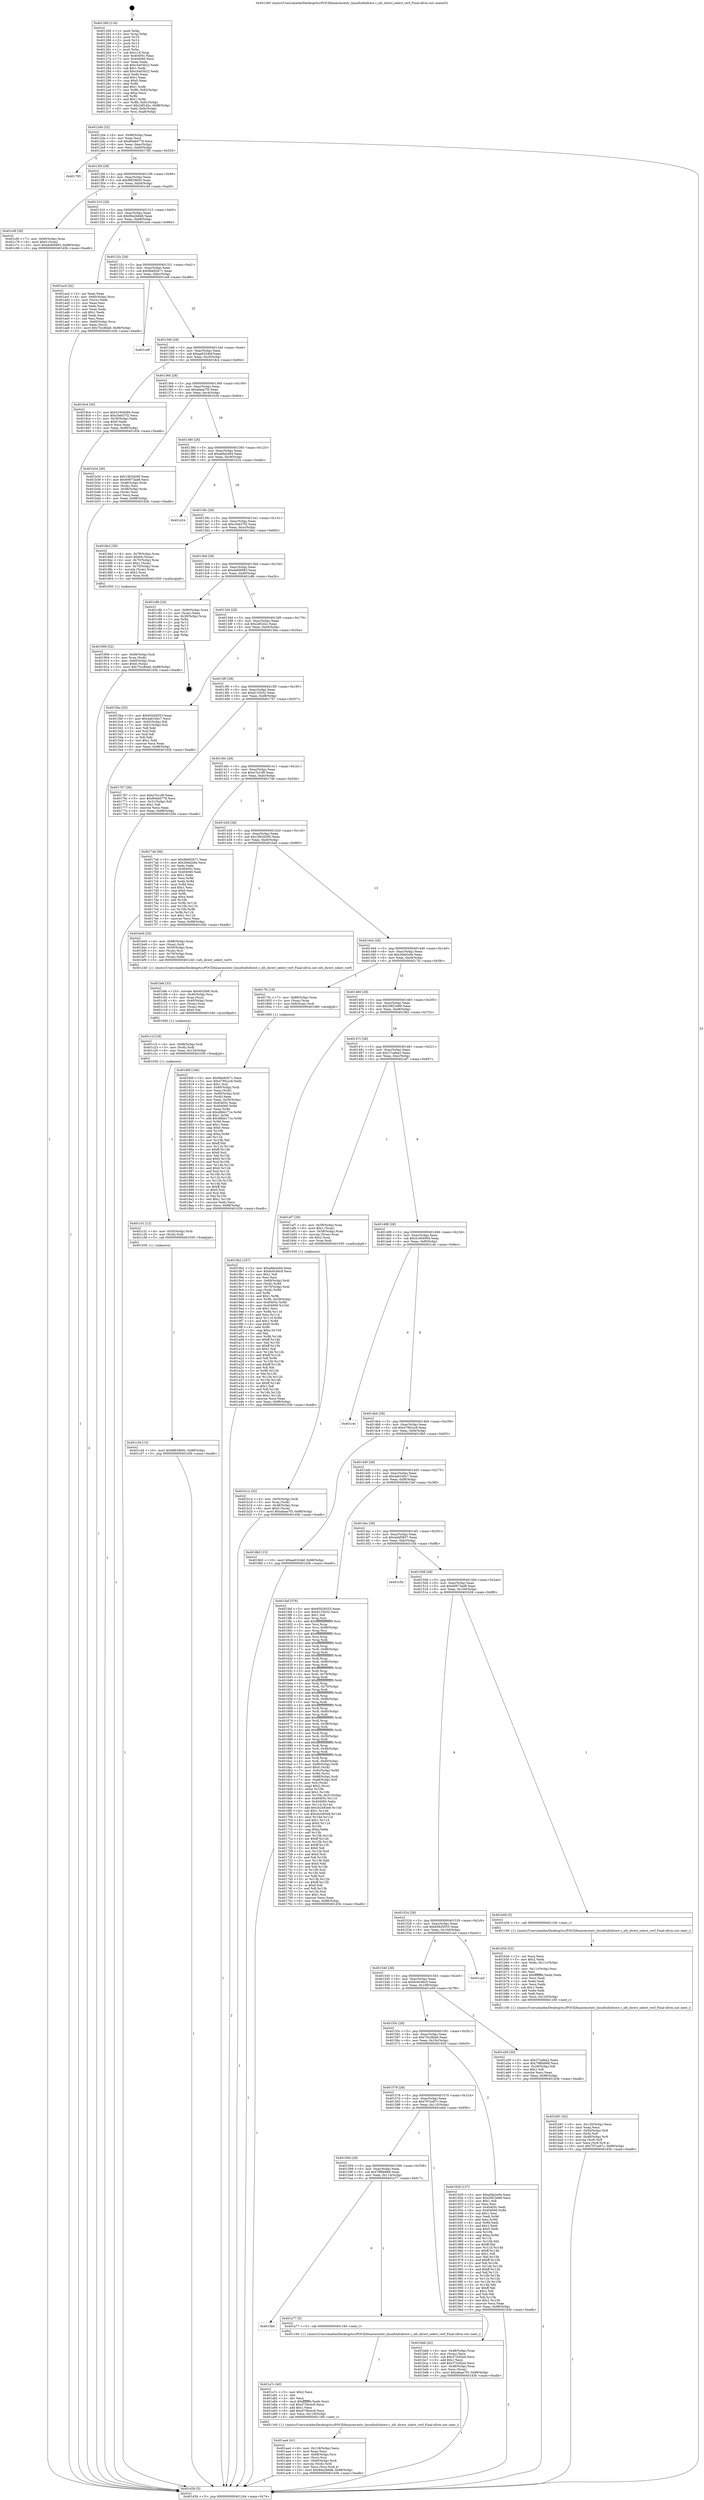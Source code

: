 digraph "0x401260" {
  label = "0x401260 (/mnt/c/Users/mathe/Desktop/tcc/POCII/binaries/extr_linuxfsnfsdirect.c_nfs_direct_select_verf_Final-ollvm.out::main(0))"
  labelloc = "t"
  node[shape=record]

  Entry [label="",width=0.3,height=0.3,shape=circle,fillcolor=black,style=filled]
  "0x4012d4" [label="{
     0x4012d4 [32]\l
     | [instrs]\l
     &nbsp;&nbsp;0x4012d4 \<+6\>: mov -0x98(%rbp),%eax\l
     &nbsp;&nbsp;0x4012da \<+2\>: mov %eax,%ecx\l
     &nbsp;&nbsp;0x4012dc \<+6\>: sub $0x80a6d778,%ecx\l
     &nbsp;&nbsp;0x4012e2 \<+6\>: mov %eax,-0xac(%rbp)\l
     &nbsp;&nbsp;0x4012e8 \<+6\>: mov %ecx,-0xb0(%rbp)\l
     &nbsp;&nbsp;0x4012ee \<+6\>: je 0000000000401785 \<main+0x525\>\l
  }"]
  "0x401785" [label="{
     0x401785\l
  }", style=dashed]
  "0x4012f4" [label="{
     0x4012f4 [28]\l
     | [instrs]\l
     &nbsp;&nbsp;0x4012f4 \<+5\>: jmp 00000000004012f9 \<main+0x99\>\l
     &nbsp;&nbsp;0x4012f9 \<+6\>: mov -0xac(%rbp),%eax\l
     &nbsp;&nbsp;0x4012ff \<+5\>: sub $0x8f639b92,%eax\l
     &nbsp;&nbsp;0x401304 \<+6\>: mov %eax,-0xb4(%rbp)\l
     &nbsp;&nbsp;0x40130a \<+6\>: je 0000000000401c6f \<main+0xa0f\>\l
  }"]
  Exit [label="",width=0.3,height=0.3,shape=circle,fillcolor=black,style=filled,peripheries=2]
  "0x401c6f" [label="{
     0x401c6f [28]\l
     | [instrs]\l
     &nbsp;&nbsp;0x401c6f \<+7\>: mov -0x90(%rbp),%rax\l
     &nbsp;&nbsp;0x401c76 \<+6\>: movl $0x0,(%rax)\l
     &nbsp;&nbsp;0x401c7c \<+10\>: movl $0xde6f4993,-0x98(%rbp)\l
     &nbsp;&nbsp;0x401c86 \<+5\>: jmp 0000000000401d3b \<main+0xadb\>\l
  }"]
  "0x401310" [label="{
     0x401310 [28]\l
     | [instrs]\l
     &nbsp;&nbsp;0x401310 \<+5\>: jmp 0000000000401315 \<main+0xb5\>\l
     &nbsp;&nbsp;0x401315 \<+6\>: mov -0xac(%rbp),%eax\l
     &nbsp;&nbsp;0x40131b \<+5\>: sub $0x90a2b6d8,%eax\l
     &nbsp;&nbsp;0x401320 \<+6\>: mov %eax,-0xb8(%rbp)\l
     &nbsp;&nbsp;0x401326 \<+6\>: je 0000000000401acd \<main+0x86d\>\l
  }"]
  "0x401c3d" [label="{
     0x401c3d [15]\l
     | [instrs]\l
     &nbsp;&nbsp;0x401c3d \<+10\>: movl $0x8f639b92,-0x98(%rbp)\l
     &nbsp;&nbsp;0x401c47 \<+5\>: jmp 0000000000401d3b \<main+0xadb\>\l
  }"]
  "0x401acd" [label="{
     0x401acd [42]\l
     | [instrs]\l
     &nbsp;&nbsp;0x401acd \<+2\>: xor %eax,%eax\l
     &nbsp;&nbsp;0x401acf \<+4\>: mov -0x60(%rbp),%rcx\l
     &nbsp;&nbsp;0x401ad3 \<+2\>: mov (%rcx),%edx\l
     &nbsp;&nbsp;0x401ad5 \<+2\>: mov %eax,%esi\l
     &nbsp;&nbsp;0x401ad7 \<+2\>: sub %edx,%esi\l
     &nbsp;&nbsp;0x401ad9 \<+2\>: mov %eax,%edx\l
     &nbsp;&nbsp;0x401adb \<+3\>: sub $0x1,%edx\l
     &nbsp;&nbsp;0x401ade \<+2\>: add %edx,%esi\l
     &nbsp;&nbsp;0x401ae0 \<+2\>: sub %esi,%eax\l
     &nbsp;&nbsp;0x401ae2 \<+4\>: mov -0x60(%rbp),%rcx\l
     &nbsp;&nbsp;0x401ae6 \<+2\>: mov %eax,(%rcx)\l
     &nbsp;&nbsp;0x401ae8 \<+10\>: movl $0x75cc8da9,-0x98(%rbp)\l
     &nbsp;&nbsp;0x401af2 \<+5\>: jmp 0000000000401d3b \<main+0xadb\>\l
  }"]
  "0x40132c" [label="{
     0x40132c [28]\l
     | [instrs]\l
     &nbsp;&nbsp;0x40132c \<+5\>: jmp 0000000000401331 \<main+0xd1\>\l
     &nbsp;&nbsp;0x401331 \<+6\>: mov -0xac(%rbp),%eax\l
     &nbsp;&nbsp;0x401337 \<+5\>: sub $0x9bb92b71,%eax\l
     &nbsp;&nbsp;0x40133c \<+6\>: mov %eax,-0xbc(%rbp)\l
     &nbsp;&nbsp;0x401342 \<+6\>: je 0000000000401ce8 \<main+0xa88\>\l
  }"]
  "0x401c31" [label="{
     0x401c31 [12]\l
     | [instrs]\l
     &nbsp;&nbsp;0x401c31 \<+4\>: mov -0x50(%rbp),%rdi\l
     &nbsp;&nbsp;0x401c35 \<+3\>: mov (%rdi),%rdi\l
     &nbsp;&nbsp;0x401c38 \<+5\>: call 0000000000401030 \<free@plt\>\l
     | [calls]\l
     &nbsp;&nbsp;0x401030 \{1\} (unknown)\l
  }"]
  "0x401ce8" [label="{
     0x401ce8\l
  }", style=dashed]
  "0x401348" [label="{
     0x401348 [28]\l
     | [instrs]\l
     &nbsp;&nbsp;0x401348 \<+5\>: jmp 000000000040134d \<main+0xed\>\l
     &nbsp;&nbsp;0x40134d \<+6\>: mov -0xac(%rbp),%eax\l
     &nbsp;&nbsp;0x401353 \<+5\>: sub $0xae6324bf,%eax\l
     &nbsp;&nbsp;0x401358 \<+6\>: mov %eax,-0xc0(%rbp)\l
     &nbsp;&nbsp;0x40135e \<+6\>: je 00000000004018c4 \<main+0x664\>\l
  }"]
  "0x401c1f" [label="{
     0x401c1f [18]\l
     | [instrs]\l
     &nbsp;&nbsp;0x401c1f \<+4\>: mov -0x68(%rbp),%rdi\l
     &nbsp;&nbsp;0x401c23 \<+3\>: mov (%rdi),%rdi\l
     &nbsp;&nbsp;0x401c26 \<+6\>: mov %eax,-0x124(%rbp)\l
     &nbsp;&nbsp;0x401c2c \<+5\>: call 0000000000401030 \<free@plt\>\l
     | [calls]\l
     &nbsp;&nbsp;0x401030 \{1\} (unknown)\l
  }"]
  "0x4018c4" [label="{
     0x4018c4 [30]\l
     | [instrs]\l
     &nbsp;&nbsp;0x4018c4 \<+5\>: mov $0x41604094,%eax\l
     &nbsp;&nbsp;0x4018c9 \<+5\>: mov $0xc5eb37f2,%ecx\l
     &nbsp;&nbsp;0x4018ce \<+3\>: mov -0x30(%rbp),%edx\l
     &nbsp;&nbsp;0x4018d1 \<+3\>: cmp $0x0,%edx\l
     &nbsp;&nbsp;0x4018d4 \<+3\>: cmove %ecx,%eax\l
     &nbsp;&nbsp;0x4018d7 \<+6\>: mov %eax,-0x98(%rbp)\l
     &nbsp;&nbsp;0x4018dd \<+5\>: jmp 0000000000401d3b \<main+0xadb\>\l
  }"]
  "0x401364" [label="{
     0x401364 [28]\l
     | [instrs]\l
     &nbsp;&nbsp;0x401364 \<+5\>: jmp 0000000000401369 \<main+0x109\>\l
     &nbsp;&nbsp;0x401369 \<+6\>: mov -0xac(%rbp),%eax\l
     &nbsp;&nbsp;0x40136f \<+5\>: sub $0xafaae7f3,%eax\l
     &nbsp;&nbsp;0x401374 \<+6\>: mov %eax,-0xc4(%rbp)\l
     &nbsp;&nbsp;0x40137a \<+6\>: je 0000000000401b34 \<main+0x8d4\>\l
  }"]
  "0x401bfe" [label="{
     0x401bfe [33]\l
     | [instrs]\l
     &nbsp;&nbsp;0x401bfe \<+10\>: movabs $0x4020b6,%rdi\l
     &nbsp;&nbsp;0x401c08 \<+4\>: mov -0x40(%rbp),%rsi\l
     &nbsp;&nbsp;0x401c0c \<+3\>: mov %rax,(%rsi)\l
     &nbsp;&nbsp;0x401c0f \<+4\>: mov -0x40(%rbp),%rax\l
     &nbsp;&nbsp;0x401c13 \<+3\>: mov (%rax),%rax\l
     &nbsp;&nbsp;0x401c16 \<+2\>: mov (%rax),%esi\l
     &nbsp;&nbsp;0x401c18 \<+2\>: mov $0x0,%al\l
     &nbsp;&nbsp;0x401c1a \<+5\>: call 0000000000401040 \<printf@plt\>\l
     | [calls]\l
     &nbsp;&nbsp;0x401040 \{1\} (unknown)\l
  }"]
  "0x401b34" [label="{
     0x401b34 [36]\l
     | [instrs]\l
     &nbsp;&nbsp;0x401b34 \<+5\>: mov $0x19b3d290,%eax\l
     &nbsp;&nbsp;0x401b39 \<+5\>: mov $0x60673ad8,%ecx\l
     &nbsp;&nbsp;0x401b3e \<+4\>: mov -0x48(%rbp),%rdx\l
     &nbsp;&nbsp;0x401b42 \<+2\>: mov (%rdx),%esi\l
     &nbsp;&nbsp;0x401b44 \<+4\>: mov -0x58(%rbp),%rdx\l
     &nbsp;&nbsp;0x401b48 \<+2\>: cmp (%rdx),%esi\l
     &nbsp;&nbsp;0x401b4a \<+3\>: cmovl %ecx,%eax\l
     &nbsp;&nbsp;0x401b4d \<+6\>: mov %eax,-0x98(%rbp)\l
     &nbsp;&nbsp;0x401b53 \<+5\>: jmp 0000000000401d3b \<main+0xadb\>\l
  }"]
  "0x401380" [label="{
     0x401380 [28]\l
     | [instrs]\l
     &nbsp;&nbsp;0x401380 \<+5\>: jmp 0000000000401385 \<main+0x125\>\l
     &nbsp;&nbsp;0x401385 \<+6\>: mov -0xac(%rbp),%eax\l
     &nbsp;&nbsp;0x40138b \<+5\>: sub $0xafda2e94,%eax\l
     &nbsp;&nbsp;0x401390 \<+6\>: mov %eax,-0xc8(%rbp)\l
     &nbsp;&nbsp;0x401396 \<+6\>: je 0000000000401d1b \<main+0xabb\>\l
  }"]
  "0x401b91" [label="{
     0x401b91 [42]\l
     | [instrs]\l
     &nbsp;&nbsp;0x401b91 \<+6\>: mov -0x120(%rbp),%ecx\l
     &nbsp;&nbsp;0x401b97 \<+3\>: imul %eax,%ecx\l
     &nbsp;&nbsp;0x401b9a \<+4\>: mov -0x50(%rbp),%r8\l
     &nbsp;&nbsp;0x401b9e \<+3\>: mov (%r8),%r8\l
     &nbsp;&nbsp;0x401ba1 \<+4\>: mov -0x48(%rbp),%r9\l
     &nbsp;&nbsp;0x401ba5 \<+3\>: movslq (%r9),%r9\l
     &nbsp;&nbsp;0x401ba8 \<+4\>: mov %ecx,(%r8,%r9,4)\l
     &nbsp;&nbsp;0x401bac \<+10\>: movl $0x797ce87c,-0x98(%rbp)\l
     &nbsp;&nbsp;0x401bb6 \<+5\>: jmp 0000000000401d3b \<main+0xadb\>\l
  }"]
  "0x401d1b" [label="{
     0x401d1b\l
  }", style=dashed]
  "0x40139c" [label="{
     0x40139c [28]\l
     | [instrs]\l
     &nbsp;&nbsp;0x40139c \<+5\>: jmp 00000000004013a1 \<main+0x141\>\l
     &nbsp;&nbsp;0x4013a1 \<+6\>: mov -0xac(%rbp),%eax\l
     &nbsp;&nbsp;0x4013a7 \<+5\>: sub $0xc5eb37f2,%eax\l
     &nbsp;&nbsp;0x4013ac \<+6\>: mov %eax,-0xcc(%rbp)\l
     &nbsp;&nbsp;0x4013b2 \<+6\>: je 00000000004018e2 \<main+0x682\>\l
  }"]
  "0x401b5d" [label="{
     0x401b5d [52]\l
     | [instrs]\l
     &nbsp;&nbsp;0x401b5d \<+2\>: xor %ecx,%ecx\l
     &nbsp;&nbsp;0x401b5f \<+5\>: mov $0x2,%edx\l
     &nbsp;&nbsp;0x401b64 \<+6\>: mov %edx,-0x11c(%rbp)\l
     &nbsp;&nbsp;0x401b6a \<+1\>: cltd\l
     &nbsp;&nbsp;0x401b6b \<+6\>: mov -0x11c(%rbp),%esi\l
     &nbsp;&nbsp;0x401b71 \<+2\>: idiv %esi\l
     &nbsp;&nbsp;0x401b73 \<+6\>: imul $0xfffffffe,%edx,%edx\l
     &nbsp;&nbsp;0x401b79 \<+2\>: mov %ecx,%edi\l
     &nbsp;&nbsp;0x401b7b \<+2\>: sub %edx,%edi\l
     &nbsp;&nbsp;0x401b7d \<+2\>: mov %ecx,%edx\l
     &nbsp;&nbsp;0x401b7f \<+3\>: sub $0x1,%edx\l
     &nbsp;&nbsp;0x401b82 \<+2\>: add %edx,%edi\l
     &nbsp;&nbsp;0x401b84 \<+2\>: sub %edi,%ecx\l
     &nbsp;&nbsp;0x401b86 \<+6\>: mov %ecx,-0x120(%rbp)\l
     &nbsp;&nbsp;0x401b8c \<+5\>: call 0000000000401160 \<next_i\>\l
     | [calls]\l
     &nbsp;&nbsp;0x401160 \{1\} (/mnt/c/Users/mathe/Desktop/tcc/POCII/binaries/extr_linuxfsnfsdirect.c_nfs_direct_select_verf_Final-ollvm.out::next_i)\l
  }"]
  "0x4018e2" [label="{
     0x4018e2 [39]\l
     | [instrs]\l
     &nbsp;&nbsp;0x4018e2 \<+4\>: mov -0x78(%rbp),%rax\l
     &nbsp;&nbsp;0x4018e6 \<+6\>: movl $0x64,(%rax)\l
     &nbsp;&nbsp;0x4018ec \<+4\>: mov -0x70(%rbp),%rax\l
     &nbsp;&nbsp;0x4018f0 \<+6\>: movl $0x1,(%rax)\l
     &nbsp;&nbsp;0x4018f6 \<+4\>: mov -0x70(%rbp),%rax\l
     &nbsp;&nbsp;0x4018fa \<+3\>: movslq (%rax),%rax\l
     &nbsp;&nbsp;0x4018fd \<+4\>: shl $0x2,%rax\l
     &nbsp;&nbsp;0x401901 \<+3\>: mov %rax,%rdi\l
     &nbsp;&nbsp;0x401904 \<+5\>: call 0000000000401050 \<malloc@plt\>\l
     | [calls]\l
     &nbsp;&nbsp;0x401050 \{1\} (unknown)\l
  }"]
  "0x4013b8" [label="{
     0x4013b8 [28]\l
     | [instrs]\l
     &nbsp;&nbsp;0x4013b8 \<+5\>: jmp 00000000004013bd \<main+0x15d\>\l
     &nbsp;&nbsp;0x4013bd \<+6\>: mov -0xac(%rbp),%eax\l
     &nbsp;&nbsp;0x4013c3 \<+5\>: sub $0xde6f4993,%eax\l
     &nbsp;&nbsp;0x4013c8 \<+6\>: mov %eax,-0xd0(%rbp)\l
     &nbsp;&nbsp;0x4013ce \<+6\>: je 0000000000401c8b \<main+0xa2b\>\l
  }"]
  "0x401b14" [label="{
     0x401b14 [32]\l
     | [instrs]\l
     &nbsp;&nbsp;0x401b14 \<+4\>: mov -0x50(%rbp),%rdi\l
     &nbsp;&nbsp;0x401b18 \<+3\>: mov %rax,(%rdi)\l
     &nbsp;&nbsp;0x401b1b \<+4\>: mov -0x48(%rbp),%rax\l
     &nbsp;&nbsp;0x401b1f \<+6\>: movl $0x0,(%rax)\l
     &nbsp;&nbsp;0x401b25 \<+10\>: movl $0xafaae7f3,-0x98(%rbp)\l
     &nbsp;&nbsp;0x401b2f \<+5\>: jmp 0000000000401d3b \<main+0xadb\>\l
  }"]
  "0x401c8b" [label="{
     0x401c8b [24]\l
     | [instrs]\l
     &nbsp;&nbsp;0x401c8b \<+7\>: mov -0x90(%rbp),%rax\l
     &nbsp;&nbsp;0x401c92 \<+2\>: mov (%rax),%eax\l
     &nbsp;&nbsp;0x401c94 \<+4\>: lea -0x28(%rbp),%rsp\l
     &nbsp;&nbsp;0x401c98 \<+1\>: pop %rbx\l
     &nbsp;&nbsp;0x401c99 \<+2\>: pop %r12\l
     &nbsp;&nbsp;0x401c9b \<+2\>: pop %r13\l
     &nbsp;&nbsp;0x401c9d \<+2\>: pop %r14\l
     &nbsp;&nbsp;0x401c9f \<+2\>: pop %r15\l
     &nbsp;&nbsp;0x401ca1 \<+1\>: pop %rbp\l
     &nbsp;&nbsp;0x401ca2 \<+1\>: ret\l
  }"]
  "0x4013d4" [label="{
     0x4013d4 [28]\l
     | [instrs]\l
     &nbsp;&nbsp;0x4013d4 \<+5\>: jmp 00000000004013d9 \<main+0x179\>\l
     &nbsp;&nbsp;0x4013d9 \<+6\>: mov -0xac(%rbp),%eax\l
     &nbsp;&nbsp;0x4013df \<+5\>: sub $0x2df1d2c,%eax\l
     &nbsp;&nbsp;0x4013e4 \<+6\>: mov %eax,-0xd4(%rbp)\l
     &nbsp;&nbsp;0x4013ea \<+6\>: je 00000000004015ba \<main+0x35a\>\l
  }"]
  "0x401aa4" [label="{
     0x401aa4 [41]\l
     | [instrs]\l
     &nbsp;&nbsp;0x401aa4 \<+6\>: mov -0x118(%rbp),%ecx\l
     &nbsp;&nbsp;0x401aaa \<+3\>: imul %eax,%ecx\l
     &nbsp;&nbsp;0x401aad \<+4\>: mov -0x68(%rbp),%rsi\l
     &nbsp;&nbsp;0x401ab1 \<+3\>: mov (%rsi),%rsi\l
     &nbsp;&nbsp;0x401ab4 \<+4\>: mov -0x60(%rbp),%rdi\l
     &nbsp;&nbsp;0x401ab8 \<+3\>: movslq (%rdi),%rdi\l
     &nbsp;&nbsp;0x401abb \<+3\>: mov %ecx,(%rsi,%rdi,4)\l
     &nbsp;&nbsp;0x401abe \<+10\>: movl $0x90a2b6d8,-0x98(%rbp)\l
     &nbsp;&nbsp;0x401ac8 \<+5\>: jmp 0000000000401d3b \<main+0xadb\>\l
  }"]
  "0x4015ba" [label="{
     0x4015ba [53]\l
     | [instrs]\l
     &nbsp;&nbsp;0x4015ba \<+5\>: mov $0x65d26553,%eax\l
     &nbsp;&nbsp;0x4015bf \<+5\>: mov $0x4a61b0c7,%ecx\l
     &nbsp;&nbsp;0x4015c4 \<+6\>: mov -0x92(%rbp),%dl\l
     &nbsp;&nbsp;0x4015ca \<+7\>: mov -0x91(%rbp),%sil\l
     &nbsp;&nbsp;0x4015d1 \<+3\>: mov %dl,%dil\l
     &nbsp;&nbsp;0x4015d4 \<+3\>: and %sil,%dil\l
     &nbsp;&nbsp;0x4015d7 \<+3\>: xor %sil,%dl\l
     &nbsp;&nbsp;0x4015da \<+3\>: or %dl,%dil\l
     &nbsp;&nbsp;0x4015dd \<+4\>: test $0x1,%dil\l
     &nbsp;&nbsp;0x4015e1 \<+3\>: cmovne %ecx,%eax\l
     &nbsp;&nbsp;0x4015e4 \<+6\>: mov %eax,-0x98(%rbp)\l
     &nbsp;&nbsp;0x4015ea \<+5\>: jmp 0000000000401d3b \<main+0xadb\>\l
  }"]
  "0x4013f0" [label="{
     0x4013f0 [28]\l
     | [instrs]\l
     &nbsp;&nbsp;0x4013f0 \<+5\>: jmp 00000000004013f5 \<main+0x195\>\l
     &nbsp;&nbsp;0x4013f5 \<+6\>: mov -0xac(%rbp),%eax\l
     &nbsp;&nbsp;0x4013fb \<+5\>: sub $0xd133032,%eax\l
     &nbsp;&nbsp;0x401400 \<+6\>: mov %eax,-0xd8(%rbp)\l
     &nbsp;&nbsp;0x401406 \<+6\>: je 0000000000401767 \<main+0x507\>\l
  }"]
  "0x401d3b" [label="{
     0x401d3b [5]\l
     | [instrs]\l
     &nbsp;&nbsp;0x401d3b \<+5\>: jmp 00000000004012d4 \<main+0x74\>\l
  }"]
  "0x401260" [label="{
     0x401260 [116]\l
     | [instrs]\l
     &nbsp;&nbsp;0x401260 \<+1\>: push %rbp\l
     &nbsp;&nbsp;0x401261 \<+3\>: mov %rsp,%rbp\l
     &nbsp;&nbsp;0x401264 \<+2\>: push %r15\l
     &nbsp;&nbsp;0x401266 \<+2\>: push %r14\l
     &nbsp;&nbsp;0x401268 \<+2\>: push %r13\l
     &nbsp;&nbsp;0x40126a \<+2\>: push %r12\l
     &nbsp;&nbsp;0x40126c \<+1\>: push %rbx\l
     &nbsp;&nbsp;0x40126d \<+7\>: sub $0x118,%rsp\l
     &nbsp;&nbsp;0x401274 \<+7\>: mov 0x40405c,%eax\l
     &nbsp;&nbsp;0x40127b \<+7\>: mov 0x404060,%ecx\l
     &nbsp;&nbsp;0x401282 \<+2\>: mov %eax,%edx\l
     &nbsp;&nbsp;0x401284 \<+6\>: sub $0xc5a03b22,%edx\l
     &nbsp;&nbsp;0x40128a \<+3\>: sub $0x1,%edx\l
     &nbsp;&nbsp;0x40128d \<+6\>: add $0xc5a03b22,%edx\l
     &nbsp;&nbsp;0x401293 \<+3\>: imul %edx,%eax\l
     &nbsp;&nbsp;0x401296 \<+3\>: and $0x1,%eax\l
     &nbsp;&nbsp;0x401299 \<+3\>: cmp $0x0,%eax\l
     &nbsp;&nbsp;0x40129c \<+4\>: sete %r8b\l
     &nbsp;&nbsp;0x4012a0 \<+4\>: and $0x1,%r8b\l
     &nbsp;&nbsp;0x4012a4 \<+7\>: mov %r8b,-0x92(%rbp)\l
     &nbsp;&nbsp;0x4012ab \<+3\>: cmp $0xa,%ecx\l
     &nbsp;&nbsp;0x4012ae \<+4\>: setl %r8b\l
     &nbsp;&nbsp;0x4012b2 \<+4\>: and $0x1,%r8b\l
     &nbsp;&nbsp;0x4012b6 \<+7\>: mov %r8b,-0x91(%rbp)\l
     &nbsp;&nbsp;0x4012bd \<+10\>: movl $0x2df1d2c,-0x98(%rbp)\l
     &nbsp;&nbsp;0x4012c7 \<+6\>: mov %edi,-0x9c(%rbp)\l
     &nbsp;&nbsp;0x4012cd \<+7\>: mov %rsi,-0xa8(%rbp)\l
  }"]
  "0x401a7c" [label="{
     0x401a7c [40]\l
     | [instrs]\l
     &nbsp;&nbsp;0x401a7c \<+5\>: mov $0x2,%ecx\l
     &nbsp;&nbsp;0x401a81 \<+1\>: cltd\l
     &nbsp;&nbsp;0x401a82 \<+2\>: idiv %ecx\l
     &nbsp;&nbsp;0x401a84 \<+6\>: imul $0xfffffffe,%edx,%ecx\l
     &nbsp;&nbsp;0x401a8a \<+6\>: sub $0xd736cec9,%ecx\l
     &nbsp;&nbsp;0x401a90 \<+3\>: add $0x1,%ecx\l
     &nbsp;&nbsp;0x401a93 \<+6\>: add $0xd736cec9,%ecx\l
     &nbsp;&nbsp;0x401a99 \<+6\>: mov %ecx,-0x118(%rbp)\l
     &nbsp;&nbsp;0x401a9f \<+5\>: call 0000000000401160 \<next_i\>\l
     | [calls]\l
     &nbsp;&nbsp;0x401160 \{1\} (/mnt/c/Users/mathe/Desktop/tcc/POCII/binaries/extr_linuxfsnfsdirect.c_nfs_direct_select_verf_Final-ollvm.out::next_i)\l
  }"]
  "0x401767" [label="{
     0x401767 [30]\l
     | [instrs]\l
     &nbsp;&nbsp;0x401767 \<+5\>: mov $0xe7b1cf9,%eax\l
     &nbsp;&nbsp;0x40176c \<+5\>: mov $0x80a6d778,%ecx\l
     &nbsp;&nbsp;0x401771 \<+3\>: mov -0x31(%rbp),%dl\l
     &nbsp;&nbsp;0x401774 \<+3\>: test $0x1,%dl\l
     &nbsp;&nbsp;0x401777 \<+3\>: cmovne %ecx,%eax\l
     &nbsp;&nbsp;0x40177a \<+6\>: mov %eax,-0x98(%rbp)\l
     &nbsp;&nbsp;0x401780 \<+5\>: jmp 0000000000401d3b \<main+0xadb\>\l
  }"]
  "0x40140c" [label="{
     0x40140c [28]\l
     | [instrs]\l
     &nbsp;&nbsp;0x40140c \<+5\>: jmp 0000000000401411 \<main+0x1b1\>\l
     &nbsp;&nbsp;0x401411 \<+6\>: mov -0xac(%rbp),%eax\l
     &nbsp;&nbsp;0x401417 \<+5\>: sub $0xe7b1cf9,%eax\l
     &nbsp;&nbsp;0x40141c \<+6\>: mov %eax,-0xdc(%rbp)\l
     &nbsp;&nbsp;0x401422 \<+6\>: je 00000000004017a6 \<main+0x546\>\l
  }"]
  "0x4015b0" [label="{
     0x4015b0\l
  }", style=dashed]
  "0x4017a6" [label="{
     0x4017a6 [86]\l
     | [instrs]\l
     &nbsp;&nbsp;0x4017a6 \<+5\>: mov $0x9bb92b71,%eax\l
     &nbsp;&nbsp;0x4017ab \<+5\>: mov $0x26eb2efa,%ecx\l
     &nbsp;&nbsp;0x4017b0 \<+2\>: xor %edx,%edx\l
     &nbsp;&nbsp;0x4017b2 \<+7\>: mov 0x40405c,%esi\l
     &nbsp;&nbsp;0x4017b9 \<+7\>: mov 0x404060,%edi\l
     &nbsp;&nbsp;0x4017c0 \<+3\>: sub $0x1,%edx\l
     &nbsp;&nbsp;0x4017c3 \<+3\>: mov %esi,%r8d\l
     &nbsp;&nbsp;0x4017c6 \<+3\>: add %edx,%r8d\l
     &nbsp;&nbsp;0x4017c9 \<+4\>: imul %r8d,%esi\l
     &nbsp;&nbsp;0x4017cd \<+3\>: and $0x1,%esi\l
     &nbsp;&nbsp;0x4017d0 \<+3\>: cmp $0x0,%esi\l
     &nbsp;&nbsp;0x4017d3 \<+4\>: sete %r9b\l
     &nbsp;&nbsp;0x4017d7 \<+3\>: cmp $0xa,%edi\l
     &nbsp;&nbsp;0x4017da \<+4\>: setl %r10b\l
     &nbsp;&nbsp;0x4017de \<+3\>: mov %r9b,%r11b\l
     &nbsp;&nbsp;0x4017e1 \<+3\>: and %r10b,%r11b\l
     &nbsp;&nbsp;0x4017e4 \<+3\>: xor %r10b,%r9b\l
     &nbsp;&nbsp;0x4017e7 \<+3\>: or %r9b,%r11b\l
     &nbsp;&nbsp;0x4017ea \<+4\>: test $0x1,%r11b\l
     &nbsp;&nbsp;0x4017ee \<+3\>: cmovne %ecx,%eax\l
     &nbsp;&nbsp;0x4017f1 \<+6\>: mov %eax,-0x98(%rbp)\l
     &nbsp;&nbsp;0x4017f7 \<+5\>: jmp 0000000000401d3b \<main+0xadb\>\l
  }"]
  "0x401428" [label="{
     0x401428 [28]\l
     | [instrs]\l
     &nbsp;&nbsp;0x401428 \<+5\>: jmp 000000000040142d \<main+0x1cd\>\l
     &nbsp;&nbsp;0x40142d \<+6\>: mov -0xac(%rbp),%eax\l
     &nbsp;&nbsp;0x401433 \<+5\>: sub $0x19b3d290,%eax\l
     &nbsp;&nbsp;0x401438 \<+6\>: mov %eax,-0xe0(%rbp)\l
     &nbsp;&nbsp;0x40143e \<+6\>: je 0000000000401be5 \<main+0x985\>\l
  }"]
  "0x401a77" [label="{
     0x401a77 [5]\l
     | [instrs]\l
     &nbsp;&nbsp;0x401a77 \<+5\>: call 0000000000401160 \<next_i\>\l
     | [calls]\l
     &nbsp;&nbsp;0x401160 \{1\} (/mnt/c/Users/mathe/Desktop/tcc/POCII/binaries/extr_linuxfsnfsdirect.c_nfs_direct_select_verf_Final-ollvm.out::next_i)\l
  }"]
  "0x401be5" [label="{
     0x401be5 [25]\l
     | [instrs]\l
     &nbsp;&nbsp;0x401be5 \<+4\>: mov -0x68(%rbp),%rax\l
     &nbsp;&nbsp;0x401be9 \<+3\>: mov (%rax),%rdi\l
     &nbsp;&nbsp;0x401bec \<+4\>: mov -0x50(%rbp),%rax\l
     &nbsp;&nbsp;0x401bf0 \<+3\>: mov (%rax),%rsi\l
     &nbsp;&nbsp;0x401bf3 \<+4\>: mov -0x78(%rbp),%rax\l
     &nbsp;&nbsp;0x401bf7 \<+2\>: mov (%rax),%edx\l
     &nbsp;&nbsp;0x401bf9 \<+5\>: call 0000000000401240 \<nfs_direct_select_verf\>\l
     | [calls]\l
     &nbsp;&nbsp;0x401240 \{1\} (/mnt/c/Users/mathe/Desktop/tcc/POCII/binaries/extr_linuxfsnfsdirect.c_nfs_direct_select_verf_Final-ollvm.out::nfs_direct_select_verf)\l
  }"]
  "0x401444" [label="{
     0x401444 [28]\l
     | [instrs]\l
     &nbsp;&nbsp;0x401444 \<+5\>: jmp 0000000000401449 \<main+0x1e9\>\l
     &nbsp;&nbsp;0x401449 \<+6\>: mov -0xac(%rbp),%eax\l
     &nbsp;&nbsp;0x40144f \<+5\>: sub $0x26eb2efa,%eax\l
     &nbsp;&nbsp;0x401454 \<+6\>: mov %eax,-0xe4(%rbp)\l
     &nbsp;&nbsp;0x40145a \<+6\>: je 00000000004017fc \<main+0x59c\>\l
  }"]
  "0x401594" [label="{
     0x401594 [28]\l
     | [instrs]\l
     &nbsp;&nbsp;0x401594 \<+5\>: jmp 0000000000401599 \<main+0x339\>\l
     &nbsp;&nbsp;0x401599 \<+6\>: mov -0xac(%rbp),%eax\l
     &nbsp;&nbsp;0x40159f \<+5\>: sub $0x79fbb868,%eax\l
     &nbsp;&nbsp;0x4015a4 \<+6\>: mov %eax,-0x114(%rbp)\l
     &nbsp;&nbsp;0x4015aa \<+6\>: je 0000000000401a77 \<main+0x817\>\l
  }"]
  "0x4017fc" [label="{
     0x4017fc [19]\l
     | [instrs]\l
     &nbsp;&nbsp;0x4017fc \<+7\>: mov -0x88(%rbp),%rax\l
     &nbsp;&nbsp;0x401803 \<+3\>: mov (%rax),%rax\l
     &nbsp;&nbsp;0x401806 \<+4\>: mov 0x8(%rax),%rdi\l
     &nbsp;&nbsp;0x40180a \<+5\>: call 0000000000401060 \<atoi@plt\>\l
     | [calls]\l
     &nbsp;&nbsp;0x401060 \{1\} (unknown)\l
  }"]
  "0x401460" [label="{
     0x401460 [28]\l
     | [instrs]\l
     &nbsp;&nbsp;0x401460 \<+5\>: jmp 0000000000401465 \<main+0x205\>\l
     &nbsp;&nbsp;0x401465 \<+6\>: mov -0xac(%rbp),%eax\l
     &nbsp;&nbsp;0x40146b \<+5\>: sub $0x29f23e89,%eax\l
     &nbsp;&nbsp;0x401470 \<+6\>: mov %eax,-0xe8(%rbp)\l
     &nbsp;&nbsp;0x401476 \<+6\>: je 00000000004019b2 \<main+0x752\>\l
  }"]
  "0x401bbb" [label="{
     0x401bbb [42]\l
     | [instrs]\l
     &nbsp;&nbsp;0x401bbb \<+4\>: mov -0x48(%rbp),%rax\l
     &nbsp;&nbsp;0x401bbf \<+2\>: mov (%rax),%ecx\l
     &nbsp;&nbsp;0x401bc1 \<+6\>: sub $0x373cf2ed,%ecx\l
     &nbsp;&nbsp;0x401bc7 \<+3\>: add $0x1,%ecx\l
     &nbsp;&nbsp;0x401bca \<+6\>: add $0x373cf2ed,%ecx\l
     &nbsp;&nbsp;0x401bd0 \<+4\>: mov -0x48(%rbp),%rax\l
     &nbsp;&nbsp;0x401bd4 \<+2\>: mov %ecx,(%rax)\l
     &nbsp;&nbsp;0x401bd6 \<+10\>: movl $0xafaae7f3,-0x98(%rbp)\l
     &nbsp;&nbsp;0x401be0 \<+5\>: jmp 0000000000401d3b \<main+0xadb\>\l
  }"]
  "0x4019b2" [label="{
     0x4019b2 [167]\l
     | [instrs]\l
     &nbsp;&nbsp;0x4019b2 \<+5\>: mov $0xafda2e94,%eax\l
     &nbsp;&nbsp;0x4019b7 \<+5\>: mov $0x6c6c46c9,%ecx\l
     &nbsp;&nbsp;0x4019bc \<+2\>: mov $0x1,%dl\l
     &nbsp;&nbsp;0x4019be \<+2\>: xor %esi,%esi\l
     &nbsp;&nbsp;0x4019c0 \<+4\>: mov -0x60(%rbp),%rdi\l
     &nbsp;&nbsp;0x4019c4 \<+3\>: mov (%rdi),%r8d\l
     &nbsp;&nbsp;0x4019c7 \<+4\>: mov -0x70(%rbp),%rdi\l
     &nbsp;&nbsp;0x4019cb \<+3\>: cmp (%rdi),%r8d\l
     &nbsp;&nbsp;0x4019ce \<+4\>: setl %r9b\l
     &nbsp;&nbsp;0x4019d2 \<+4\>: and $0x1,%r9b\l
     &nbsp;&nbsp;0x4019d6 \<+4\>: mov %r9b,-0x29(%rbp)\l
     &nbsp;&nbsp;0x4019da \<+8\>: mov 0x40405c,%r8d\l
     &nbsp;&nbsp;0x4019e2 \<+8\>: mov 0x404060,%r10d\l
     &nbsp;&nbsp;0x4019ea \<+3\>: sub $0x1,%esi\l
     &nbsp;&nbsp;0x4019ed \<+3\>: mov %r8d,%r11d\l
     &nbsp;&nbsp;0x4019f0 \<+3\>: add %esi,%r11d\l
     &nbsp;&nbsp;0x4019f3 \<+4\>: imul %r11d,%r8d\l
     &nbsp;&nbsp;0x4019f7 \<+4\>: and $0x1,%r8d\l
     &nbsp;&nbsp;0x4019fb \<+4\>: cmp $0x0,%r8d\l
     &nbsp;&nbsp;0x4019ff \<+4\>: sete %r9b\l
     &nbsp;&nbsp;0x401a03 \<+4\>: cmp $0xa,%r10d\l
     &nbsp;&nbsp;0x401a07 \<+3\>: setl %bl\l
     &nbsp;&nbsp;0x401a0a \<+3\>: mov %r9b,%r14b\l
     &nbsp;&nbsp;0x401a0d \<+4\>: xor $0xff,%r14b\l
     &nbsp;&nbsp;0x401a11 \<+3\>: mov %bl,%r15b\l
     &nbsp;&nbsp;0x401a14 \<+4\>: xor $0xff,%r15b\l
     &nbsp;&nbsp;0x401a18 \<+3\>: xor $0x1,%dl\l
     &nbsp;&nbsp;0x401a1b \<+3\>: mov %r14b,%r12b\l
     &nbsp;&nbsp;0x401a1e \<+4\>: and $0xff,%r12b\l
     &nbsp;&nbsp;0x401a22 \<+3\>: and %dl,%r9b\l
     &nbsp;&nbsp;0x401a25 \<+3\>: mov %r15b,%r13b\l
     &nbsp;&nbsp;0x401a28 \<+4\>: and $0xff,%r13b\l
     &nbsp;&nbsp;0x401a2c \<+2\>: and %dl,%bl\l
     &nbsp;&nbsp;0x401a2e \<+3\>: or %r9b,%r12b\l
     &nbsp;&nbsp;0x401a31 \<+3\>: or %bl,%r13b\l
     &nbsp;&nbsp;0x401a34 \<+3\>: xor %r13b,%r12b\l
     &nbsp;&nbsp;0x401a37 \<+3\>: or %r15b,%r14b\l
     &nbsp;&nbsp;0x401a3a \<+4\>: xor $0xff,%r14b\l
     &nbsp;&nbsp;0x401a3e \<+3\>: or $0x1,%dl\l
     &nbsp;&nbsp;0x401a41 \<+3\>: and %dl,%r14b\l
     &nbsp;&nbsp;0x401a44 \<+3\>: or %r14b,%r12b\l
     &nbsp;&nbsp;0x401a47 \<+4\>: test $0x1,%r12b\l
     &nbsp;&nbsp;0x401a4b \<+3\>: cmovne %ecx,%eax\l
     &nbsp;&nbsp;0x401a4e \<+6\>: mov %eax,-0x98(%rbp)\l
     &nbsp;&nbsp;0x401a54 \<+5\>: jmp 0000000000401d3b \<main+0xadb\>\l
  }"]
  "0x40147c" [label="{
     0x40147c [28]\l
     | [instrs]\l
     &nbsp;&nbsp;0x40147c \<+5\>: jmp 0000000000401481 \<main+0x221\>\l
     &nbsp;&nbsp;0x401481 \<+6\>: mov -0xac(%rbp),%eax\l
     &nbsp;&nbsp;0x401487 \<+5\>: sub $0x37cafea2,%eax\l
     &nbsp;&nbsp;0x40148c \<+6\>: mov %eax,-0xec(%rbp)\l
     &nbsp;&nbsp;0x401492 \<+6\>: je 0000000000401af7 \<main+0x897\>\l
  }"]
  "0x401578" [label="{
     0x401578 [28]\l
     | [instrs]\l
     &nbsp;&nbsp;0x401578 \<+5\>: jmp 000000000040157d \<main+0x31d\>\l
     &nbsp;&nbsp;0x40157d \<+6\>: mov -0xac(%rbp),%eax\l
     &nbsp;&nbsp;0x401583 \<+5\>: sub $0x797ce87c,%eax\l
     &nbsp;&nbsp;0x401588 \<+6\>: mov %eax,-0x110(%rbp)\l
     &nbsp;&nbsp;0x40158e \<+6\>: je 0000000000401bbb \<main+0x95b\>\l
  }"]
  "0x401af7" [label="{
     0x401af7 [29]\l
     | [instrs]\l
     &nbsp;&nbsp;0x401af7 \<+4\>: mov -0x58(%rbp),%rax\l
     &nbsp;&nbsp;0x401afb \<+6\>: movl $0x1,(%rax)\l
     &nbsp;&nbsp;0x401b01 \<+4\>: mov -0x58(%rbp),%rax\l
     &nbsp;&nbsp;0x401b05 \<+3\>: movslq (%rax),%rax\l
     &nbsp;&nbsp;0x401b08 \<+4\>: shl $0x2,%rax\l
     &nbsp;&nbsp;0x401b0c \<+3\>: mov %rax,%rdi\l
     &nbsp;&nbsp;0x401b0f \<+5\>: call 0000000000401050 \<malloc@plt\>\l
     | [calls]\l
     &nbsp;&nbsp;0x401050 \{1\} (unknown)\l
  }"]
  "0x401498" [label="{
     0x401498 [28]\l
     | [instrs]\l
     &nbsp;&nbsp;0x401498 \<+5\>: jmp 000000000040149d \<main+0x23d\>\l
     &nbsp;&nbsp;0x40149d \<+6\>: mov -0xac(%rbp),%eax\l
     &nbsp;&nbsp;0x4014a3 \<+5\>: sub $0x41604094,%eax\l
     &nbsp;&nbsp;0x4014a8 \<+6\>: mov %eax,-0xf0(%rbp)\l
     &nbsp;&nbsp;0x4014ae \<+6\>: je 0000000000401c4c \<main+0x9ec\>\l
  }"]
  "0x401929" [label="{
     0x401929 [137]\l
     | [instrs]\l
     &nbsp;&nbsp;0x401929 \<+5\>: mov $0xafda2e94,%eax\l
     &nbsp;&nbsp;0x40192e \<+5\>: mov $0x29f23e89,%ecx\l
     &nbsp;&nbsp;0x401933 \<+2\>: mov $0x1,%dl\l
     &nbsp;&nbsp;0x401935 \<+2\>: xor %esi,%esi\l
     &nbsp;&nbsp;0x401937 \<+7\>: mov 0x40405c,%edi\l
     &nbsp;&nbsp;0x40193e \<+8\>: mov 0x404060,%r8d\l
     &nbsp;&nbsp;0x401946 \<+3\>: sub $0x1,%esi\l
     &nbsp;&nbsp;0x401949 \<+3\>: mov %edi,%r9d\l
     &nbsp;&nbsp;0x40194c \<+3\>: add %esi,%r9d\l
     &nbsp;&nbsp;0x40194f \<+4\>: imul %r9d,%edi\l
     &nbsp;&nbsp;0x401953 \<+3\>: and $0x1,%edi\l
     &nbsp;&nbsp;0x401956 \<+3\>: cmp $0x0,%edi\l
     &nbsp;&nbsp;0x401959 \<+4\>: sete %r10b\l
     &nbsp;&nbsp;0x40195d \<+4\>: cmp $0xa,%r8d\l
     &nbsp;&nbsp;0x401961 \<+4\>: setl %r11b\l
     &nbsp;&nbsp;0x401965 \<+3\>: mov %r10b,%bl\l
     &nbsp;&nbsp;0x401968 \<+3\>: xor $0xff,%bl\l
     &nbsp;&nbsp;0x40196b \<+3\>: mov %r11b,%r14b\l
     &nbsp;&nbsp;0x40196e \<+4\>: xor $0xff,%r14b\l
     &nbsp;&nbsp;0x401972 \<+3\>: xor $0x1,%dl\l
     &nbsp;&nbsp;0x401975 \<+3\>: mov %bl,%r15b\l
     &nbsp;&nbsp;0x401978 \<+4\>: and $0xff,%r15b\l
     &nbsp;&nbsp;0x40197c \<+3\>: and %dl,%r10b\l
     &nbsp;&nbsp;0x40197f \<+3\>: mov %r14b,%r12b\l
     &nbsp;&nbsp;0x401982 \<+4\>: and $0xff,%r12b\l
     &nbsp;&nbsp;0x401986 \<+3\>: and %dl,%r11b\l
     &nbsp;&nbsp;0x401989 \<+3\>: or %r10b,%r15b\l
     &nbsp;&nbsp;0x40198c \<+3\>: or %r11b,%r12b\l
     &nbsp;&nbsp;0x40198f \<+3\>: xor %r12b,%r15b\l
     &nbsp;&nbsp;0x401992 \<+3\>: or %r14b,%bl\l
     &nbsp;&nbsp;0x401995 \<+3\>: xor $0xff,%bl\l
     &nbsp;&nbsp;0x401998 \<+3\>: or $0x1,%dl\l
     &nbsp;&nbsp;0x40199b \<+2\>: and %dl,%bl\l
     &nbsp;&nbsp;0x40199d \<+3\>: or %bl,%r15b\l
     &nbsp;&nbsp;0x4019a0 \<+4\>: test $0x1,%r15b\l
     &nbsp;&nbsp;0x4019a4 \<+3\>: cmovne %ecx,%eax\l
     &nbsp;&nbsp;0x4019a7 \<+6\>: mov %eax,-0x98(%rbp)\l
     &nbsp;&nbsp;0x4019ad \<+5\>: jmp 0000000000401d3b \<main+0xadb\>\l
  }"]
  "0x401c4c" [label="{
     0x401c4c\l
  }", style=dashed]
  "0x4014b4" [label="{
     0x4014b4 [28]\l
     | [instrs]\l
     &nbsp;&nbsp;0x4014b4 \<+5\>: jmp 00000000004014b9 \<main+0x259\>\l
     &nbsp;&nbsp;0x4014b9 \<+6\>: mov -0xac(%rbp),%eax\l
     &nbsp;&nbsp;0x4014bf \<+5\>: sub $0x4790ccc8,%eax\l
     &nbsp;&nbsp;0x4014c4 \<+6\>: mov %eax,-0xf4(%rbp)\l
     &nbsp;&nbsp;0x4014ca \<+6\>: je 00000000004018b5 \<main+0x655\>\l
  }"]
  "0x40155c" [label="{
     0x40155c [28]\l
     | [instrs]\l
     &nbsp;&nbsp;0x40155c \<+5\>: jmp 0000000000401561 \<main+0x301\>\l
     &nbsp;&nbsp;0x401561 \<+6\>: mov -0xac(%rbp),%eax\l
     &nbsp;&nbsp;0x401567 \<+5\>: sub $0x75cc8da9,%eax\l
     &nbsp;&nbsp;0x40156c \<+6\>: mov %eax,-0x10c(%rbp)\l
     &nbsp;&nbsp;0x401572 \<+6\>: je 0000000000401929 \<main+0x6c9\>\l
  }"]
  "0x4018b5" [label="{
     0x4018b5 [15]\l
     | [instrs]\l
     &nbsp;&nbsp;0x4018b5 \<+10\>: movl $0xae6324bf,-0x98(%rbp)\l
     &nbsp;&nbsp;0x4018bf \<+5\>: jmp 0000000000401d3b \<main+0xadb\>\l
  }"]
  "0x4014d0" [label="{
     0x4014d0 [28]\l
     | [instrs]\l
     &nbsp;&nbsp;0x4014d0 \<+5\>: jmp 00000000004014d5 \<main+0x275\>\l
     &nbsp;&nbsp;0x4014d5 \<+6\>: mov -0xac(%rbp),%eax\l
     &nbsp;&nbsp;0x4014db \<+5\>: sub $0x4a61b0c7,%eax\l
     &nbsp;&nbsp;0x4014e0 \<+6\>: mov %eax,-0xf8(%rbp)\l
     &nbsp;&nbsp;0x4014e6 \<+6\>: je 00000000004015ef \<main+0x38f\>\l
  }"]
  "0x401a59" [label="{
     0x401a59 [30]\l
     | [instrs]\l
     &nbsp;&nbsp;0x401a59 \<+5\>: mov $0x37cafea2,%eax\l
     &nbsp;&nbsp;0x401a5e \<+5\>: mov $0x79fbb868,%ecx\l
     &nbsp;&nbsp;0x401a63 \<+3\>: mov -0x29(%rbp),%dl\l
     &nbsp;&nbsp;0x401a66 \<+3\>: test $0x1,%dl\l
     &nbsp;&nbsp;0x401a69 \<+3\>: cmovne %ecx,%eax\l
     &nbsp;&nbsp;0x401a6c \<+6\>: mov %eax,-0x98(%rbp)\l
     &nbsp;&nbsp;0x401a72 \<+5\>: jmp 0000000000401d3b \<main+0xadb\>\l
  }"]
  "0x4015ef" [label="{
     0x4015ef [376]\l
     | [instrs]\l
     &nbsp;&nbsp;0x4015ef \<+5\>: mov $0x65d26553,%eax\l
     &nbsp;&nbsp;0x4015f4 \<+5\>: mov $0xd133032,%ecx\l
     &nbsp;&nbsp;0x4015f9 \<+2\>: mov $0x1,%dl\l
     &nbsp;&nbsp;0x4015fb \<+3\>: mov %rsp,%rsi\l
     &nbsp;&nbsp;0x4015fe \<+4\>: add $0xfffffffffffffff0,%rsi\l
     &nbsp;&nbsp;0x401602 \<+3\>: mov %rsi,%rsp\l
     &nbsp;&nbsp;0x401605 \<+7\>: mov %rsi,-0x90(%rbp)\l
     &nbsp;&nbsp;0x40160c \<+3\>: mov %rsp,%rsi\l
     &nbsp;&nbsp;0x40160f \<+4\>: add $0xfffffffffffffff0,%rsi\l
     &nbsp;&nbsp;0x401613 \<+3\>: mov %rsi,%rsp\l
     &nbsp;&nbsp;0x401616 \<+3\>: mov %rsp,%rdi\l
     &nbsp;&nbsp;0x401619 \<+4\>: add $0xfffffffffffffff0,%rdi\l
     &nbsp;&nbsp;0x40161d \<+3\>: mov %rdi,%rsp\l
     &nbsp;&nbsp;0x401620 \<+7\>: mov %rdi,-0x88(%rbp)\l
     &nbsp;&nbsp;0x401627 \<+3\>: mov %rsp,%rdi\l
     &nbsp;&nbsp;0x40162a \<+4\>: add $0xfffffffffffffff0,%rdi\l
     &nbsp;&nbsp;0x40162e \<+3\>: mov %rdi,%rsp\l
     &nbsp;&nbsp;0x401631 \<+4\>: mov %rdi,-0x80(%rbp)\l
     &nbsp;&nbsp;0x401635 \<+3\>: mov %rsp,%rdi\l
     &nbsp;&nbsp;0x401638 \<+4\>: add $0xfffffffffffffff0,%rdi\l
     &nbsp;&nbsp;0x40163c \<+3\>: mov %rdi,%rsp\l
     &nbsp;&nbsp;0x40163f \<+4\>: mov %rdi,-0x78(%rbp)\l
     &nbsp;&nbsp;0x401643 \<+3\>: mov %rsp,%rdi\l
     &nbsp;&nbsp;0x401646 \<+4\>: add $0xfffffffffffffff0,%rdi\l
     &nbsp;&nbsp;0x40164a \<+3\>: mov %rdi,%rsp\l
     &nbsp;&nbsp;0x40164d \<+4\>: mov %rdi,-0x70(%rbp)\l
     &nbsp;&nbsp;0x401651 \<+3\>: mov %rsp,%rdi\l
     &nbsp;&nbsp;0x401654 \<+4\>: add $0xfffffffffffffff0,%rdi\l
     &nbsp;&nbsp;0x401658 \<+3\>: mov %rdi,%rsp\l
     &nbsp;&nbsp;0x40165b \<+4\>: mov %rdi,-0x68(%rbp)\l
     &nbsp;&nbsp;0x40165f \<+3\>: mov %rsp,%rdi\l
     &nbsp;&nbsp;0x401662 \<+4\>: add $0xfffffffffffffff0,%rdi\l
     &nbsp;&nbsp;0x401666 \<+3\>: mov %rdi,%rsp\l
     &nbsp;&nbsp;0x401669 \<+4\>: mov %rdi,-0x60(%rbp)\l
     &nbsp;&nbsp;0x40166d \<+3\>: mov %rsp,%rdi\l
     &nbsp;&nbsp;0x401670 \<+4\>: add $0xfffffffffffffff0,%rdi\l
     &nbsp;&nbsp;0x401674 \<+3\>: mov %rdi,%rsp\l
     &nbsp;&nbsp;0x401677 \<+4\>: mov %rdi,-0x58(%rbp)\l
     &nbsp;&nbsp;0x40167b \<+3\>: mov %rsp,%rdi\l
     &nbsp;&nbsp;0x40167e \<+4\>: add $0xfffffffffffffff0,%rdi\l
     &nbsp;&nbsp;0x401682 \<+3\>: mov %rdi,%rsp\l
     &nbsp;&nbsp;0x401685 \<+4\>: mov %rdi,-0x50(%rbp)\l
     &nbsp;&nbsp;0x401689 \<+3\>: mov %rsp,%rdi\l
     &nbsp;&nbsp;0x40168c \<+4\>: add $0xfffffffffffffff0,%rdi\l
     &nbsp;&nbsp;0x401690 \<+3\>: mov %rdi,%rsp\l
     &nbsp;&nbsp;0x401693 \<+4\>: mov %rdi,-0x48(%rbp)\l
     &nbsp;&nbsp;0x401697 \<+3\>: mov %rsp,%rdi\l
     &nbsp;&nbsp;0x40169a \<+4\>: add $0xfffffffffffffff0,%rdi\l
     &nbsp;&nbsp;0x40169e \<+3\>: mov %rdi,%rsp\l
     &nbsp;&nbsp;0x4016a1 \<+4\>: mov %rdi,-0x40(%rbp)\l
     &nbsp;&nbsp;0x4016a5 \<+7\>: mov -0x90(%rbp),%rdi\l
     &nbsp;&nbsp;0x4016ac \<+6\>: movl $0x0,(%rdi)\l
     &nbsp;&nbsp;0x4016b2 \<+7\>: mov -0x9c(%rbp),%r8d\l
     &nbsp;&nbsp;0x4016b9 \<+3\>: mov %r8d,(%rsi)\l
     &nbsp;&nbsp;0x4016bc \<+7\>: mov -0x88(%rbp),%rdi\l
     &nbsp;&nbsp;0x4016c3 \<+7\>: mov -0xa8(%rbp),%r9\l
     &nbsp;&nbsp;0x4016ca \<+3\>: mov %r9,(%rdi)\l
     &nbsp;&nbsp;0x4016cd \<+3\>: cmpl $0x2,(%rsi)\l
     &nbsp;&nbsp;0x4016d0 \<+4\>: setne %r10b\l
     &nbsp;&nbsp;0x4016d4 \<+4\>: and $0x1,%r10b\l
     &nbsp;&nbsp;0x4016d8 \<+4\>: mov %r10b,-0x31(%rbp)\l
     &nbsp;&nbsp;0x4016dc \<+8\>: mov 0x40405c,%r11d\l
     &nbsp;&nbsp;0x4016e4 \<+7\>: mov 0x404060,%ebx\l
     &nbsp;&nbsp;0x4016eb \<+3\>: mov %r11d,%r14d\l
     &nbsp;&nbsp;0x4016ee \<+7\>: add $0xcb2483e8,%r14d\l
     &nbsp;&nbsp;0x4016f5 \<+4\>: sub $0x1,%r14d\l
     &nbsp;&nbsp;0x4016f9 \<+7\>: sub $0xcb2483e8,%r14d\l
     &nbsp;&nbsp;0x401700 \<+4\>: imul %r14d,%r11d\l
     &nbsp;&nbsp;0x401704 \<+4\>: and $0x1,%r11d\l
     &nbsp;&nbsp;0x401708 \<+4\>: cmp $0x0,%r11d\l
     &nbsp;&nbsp;0x40170c \<+4\>: sete %r10b\l
     &nbsp;&nbsp;0x401710 \<+3\>: cmp $0xa,%ebx\l
     &nbsp;&nbsp;0x401713 \<+4\>: setl %r15b\l
     &nbsp;&nbsp;0x401717 \<+3\>: mov %r10b,%r12b\l
     &nbsp;&nbsp;0x40171a \<+4\>: xor $0xff,%r12b\l
     &nbsp;&nbsp;0x40171e \<+3\>: mov %r15b,%r13b\l
     &nbsp;&nbsp;0x401721 \<+4\>: xor $0xff,%r13b\l
     &nbsp;&nbsp;0x401725 \<+3\>: xor $0x0,%dl\l
     &nbsp;&nbsp;0x401728 \<+3\>: mov %r12b,%sil\l
     &nbsp;&nbsp;0x40172b \<+4\>: and $0x0,%sil\l
     &nbsp;&nbsp;0x40172f \<+3\>: and %dl,%r10b\l
     &nbsp;&nbsp;0x401732 \<+3\>: mov %r13b,%dil\l
     &nbsp;&nbsp;0x401735 \<+4\>: and $0x0,%dil\l
     &nbsp;&nbsp;0x401739 \<+3\>: and %dl,%r15b\l
     &nbsp;&nbsp;0x40173c \<+3\>: or %r10b,%sil\l
     &nbsp;&nbsp;0x40173f \<+3\>: or %r15b,%dil\l
     &nbsp;&nbsp;0x401742 \<+3\>: xor %dil,%sil\l
     &nbsp;&nbsp;0x401745 \<+3\>: or %r13b,%r12b\l
     &nbsp;&nbsp;0x401748 \<+4\>: xor $0xff,%r12b\l
     &nbsp;&nbsp;0x40174c \<+3\>: or $0x0,%dl\l
     &nbsp;&nbsp;0x40174f \<+3\>: and %dl,%r12b\l
     &nbsp;&nbsp;0x401752 \<+3\>: or %r12b,%sil\l
     &nbsp;&nbsp;0x401755 \<+4\>: test $0x1,%sil\l
     &nbsp;&nbsp;0x401759 \<+3\>: cmovne %ecx,%eax\l
     &nbsp;&nbsp;0x40175c \<+6\>: mov %eax,-0x98(%rbp)\l
     &nbsp;&nbsp;0x401762 \<+5\>: jmp 0000000000401d3b \<main+0xadb\>\l
  }"]
  "0x4014ec" [label="{
     0x4014ec [28]\l
     | [instrs]\l
     &nbsp;&nbsp;0x4014ec \<+5\>: jmp 00000000004014f1 \<main+0x291\>\l
     &nbsp;&nbsp;0x4014f1 \<+6\>: mov -0xac(%rbp),%eax\l
     &nbsp;&nbsp;0x4014f7 \<+5\>: sub $0x4ebf3837,%eax\l
     &nbsp;&nbsp;0x4014fc \<+6\>: mov %eax,-0xfc(%rbp)\l
     &nbsp;&nbsp;0x401502 \<+6\>: je 0000000000401c5b \<main+0x9fb\>\l
  }"]
  "0x401540" [label="{
     0x401540 [28]\l
     | [instrs]\l
     &nbsp;&nbsp;0x401540 \<+5\>: jmp 0000000000401545 \<main+0x2e5\>\l
     &nbsp;&nbsp;0x401545 \<+6\>: mov -0xac(%rbp),%eax\l
     &nbsp;&nbsp;0x40154b \<+5\>: sub $0x6c6c46c9,%eax\l
     &nbsp;&nbsp;0x401550 \<+6\>: mov %eax,-0x108(%rbp)\l
     &nbsp;&nbsp;0x401556 \<+6\>: je 0000000000401a59 \<main+0x7f9\>\l
  }"]
  "0x40180f" [label="{
     0x40180f [166]\l
     | [instrs]\l
     &nbsp;&nbsp;0x40180f \<+5\>: mov $0x9bb92b71,%ecx\l
     &nbsp;&nbsp;0x401814 \<+5\>: mov $0x4790ccc8,%edx\l
     &nbsp;&nbsp;0x401819 \<+3\>: mov $0x1,%sil\l
     &nbsp;&nbsp;0x40181c \<+4\>: mov -0x80(%rbp),%rdi\l
     &nbsp;&nbsp;0x401820 \<+2\>: mov %eax,(%rdi)\l
     &nbsp;&nbsp;0x401822 \<+4\>: mov -0x80(%rbp),%rdi\l
     &nbsp;&nbsp;0x401826 \<+2\>: mov (%rdi),%eax\l
     &nbsp;&nbsp;0x401828 \<+3\>: mov %eax,-0x30(%rbp)\l
     &nbsp;&nbsp;0x40182b \<+7\>: mov 0x40405c,%eax\l
     &nbsp;&nbsp;0x401832 \<+8\>: mov 0x404060,%r8d\l
     &nbsp;&nbsp;0x40183a \<+3\>: mov %eax,%r9d\l
     &nbsp;&nbsp;0x40183d \<+7\>: sub $0x48bb171e,%r9d\l
     &nbsp;&nbsp;0x401844 \<+4\>: sub $0x1,%r9d\l
     &nbsp;&nbsp;0x401848 \<+7\>: add $0x48bb171e,%r9d\l
     &nbsp;&nbsp;0x40184f \<+4\>: imul %r9d,%eax\l
     &nbsp;&nbsp;0x401853 \<+3\>: and $0x1,%eax\l
     &nbsp;&nbsp;0x401856 \<+3\>: cmp $0x0,%eax\l
     &nbsp;&nbsp;0x401859 \<+4\>: sete %r10b\l
     &nbsp;&nbsp;0x40185d \<+4\>: cmp $0xa,%r8d\l
     &nbsp;&nbsp;0x401861 \<+4\>: setl %r11b\l
     &nbsp;&nbsp;0x401865 \<+3\>: mov %r10b,%bl\l
     &nbsp;&nbsp;0x401868 \<+3\>: xor $0xff,%bl\l
     &nbsp;&nbsp;0x40186b \<+3\>: mov %r11b,%r14b\l
     &nbsp;&nbsp;0x40186e \<+4\>: xor $0xff,%r14b\l
     &nbsp;&nbsp;0x401872 \<+4\>: xor $0x0,%sil\l
     &nbsp;&nbsp;0x401876 \<+3\>: mov %bl,%r15b\l
     &nbsp;&nbsp;0x401879 \<+4\>: and $0x0,%r15b\l
     &nbsp;&nbsp;0x40187d \<+3\>: and %sil,%r10b\l
     &nbsp;&nbsp;0x401880 \<+3\>: mov %r14b,%r12b\l
     &nbsp;&nbsp;0x401883 \<+4\>: and $0x0,%r12b\l
     &nbsp;&nbsp;0x401887 \<+3\>: and %sil,%r11b\l
     &nbsp;&nbsp;0x40188a \<+3\>: or %r10b,%r15b\l
     &nbsp;&nbsp;0x40188d \<+3\>: or %r11b,%r12b\l
     &nbsp;&nbsp;0x401890 \<+3\>: xor %r12b,%r15b\l
     &nbsp;&nbsp;0x401893 \<+3\>: or %r14b,%bl\l
     &nbsp;&nbsp;0x401896 \<+3\>: xor $0xff,%bl\l
     &nbsp;&nbsp;0x401899 \<+4\>: or $0x0,%sil\l
     &nbsp;&nbsp;0x40189d \<+3\>: and %sil,%bl\l
     &nbsp;&nbsp;0x4018a0 \<+3\>: or %bl,%r15b\l
     &nbsp;&nbsp;0x4018a3 \<+4\>: test $0x1,%r15b\l
     &nbsp;&nbsp;0x4018a7 \<+3\>: cmovne %edx,%ecx\l
     &nbsp;&nbsp;0x4018aa \<+6\>: mov %ecx,-0x98(%rbp)\l
     &nbsp;&nbsp;0x4018b0 \<+5\>: jmp 0000000000401d3b \<main+0xadb\>\l
  }"]
  "0x401909" [label="{
     0x401909 [32]\l
     | [instrs]\l
     &nbsp;&nbsp;0x401909 \<+4\>: mov -0x68(%rbp),%rdi\l
     &nbsp;&nbsp;0x40190d \<+3\>: mov %rax,(%rdi)\l
     &nbsp;&nbsp;0x401910 \<+4\>: mov -0x60(%rbp),%rax\l
     &nbsp;&nbsp;0x401914 \<+6\>: movl $0x0,(%rax)\l
     &nbsp;&nbsp;0x40191a \<+10\>: movl $0x75cc8da9,-0x98(%rbp)\l
     &nbsp;&nbsp;0x401924 \<+5\>: jmp 0000000000401d3b \<main+0xadb\>\l
  }"]
  "0x401ca3" [label="{
     0x401ca3\l
  }", style=dashed]
  "0x401c5b" [label="{
     0x401c5b\l
  }", style=dashed]
  "0x401508" [label="{
     0x401508 [28]\l
     | [instrs]\l
     &nbsp;&nbsp;0x401508 \<+5\>: jmp 000000000040150d \<main+0x2ad\>\l
     &nbsp;&nbsp;0x40150d \<+6\>: mov -0xac(%rbp),%eax\l
     &nbsp;&nbsp;0x401513 \<+5\>: sub $0x60673ad8,%eax\l
     &nbsp;&nbsp;0x401518 \<+6\>: mov %eax,-0x100(%rbp)\l
     &nbsp;&nbsp;0x40151e \<+6\>: je 0000000000401b58 \<main+0x8f8\>\l
  }"]
  "0x401524" [label="{
     0x401524 [28]\l
     | [instrs]\l
     &nbsp;&nbsp;0x401524 \<+5\>: jmp 0000000000401529 \<main+0x2c9\>\l
     &nbsp;&nbsp;0x401529 \<+6\>: mov -0xac(%rbp),%eax\l
     &nbsp;&nbsp;0x40152f \<+5\>: sub $0x65d26553,%eax\l
     &nbsp;&nbsp;0x401534 \<+6\>: mov %eax,-0x104(%rbp)\l
     &nbsp;&nbsp;0x40153a \<+6\>: je 0000000000401ca3 \<main+0xa43\>\l
  }"]
  "0x401b58" [label="{
     0x401b58 [5]\l
     | [instrs]\l
     &nbsp;&nbsp;0x401b58 \<+5\>: call 0000000000401160 \<next_i\>\l
     | [calls]\l
     &nbsp;&nbsp;0x401160 \{1\} (/mnt/c/Users/mathe/Desktop/tcc/POCII/binaries/extr_linuxfsnfsdirect.c_nfs_direct_select_verf_Final-ollvm.out::next_i)\l
  }"]
  Entry -> "0x401260" [label=" 1"]
  "0x4012d4" -> "0x401785" [label=" 0"]
  "0x4012d4" -> "0x4012f4" [label=" 24"]
  "0x401c8b" -> Exit [label=" 1"]
  "0x4012f4" -> "0x401c6f" [label=" 1"]
  "0x4012f4" -> "0x401310" [label=" 23"]
  "0x401c6f" -> "0x401d3b" [label=" 1"]
  "0x401310" -> "0x401acd" [label=" 1"]
  "0x401310" -> "0x40132c" [label=" 22"]
  "0x401c3d" -> "0x401d3b" [label=" 1"]
  "0x40132c" -> "0x401ce8" [label=" 0"]
  "0x40132c" -> "0x401348" [label=" 22"]
  "0x401c31" -> "0x401c3d" [label=" 1"]
  "0x401348" -> "0x4018c4" [label=" 1"]
  "0x401348" -> "0x401364" [label=" 21"]
  "0x401c1f" -> "0x401c31" [label=" 1"]
  "0x401364" -> "0x401b34" [label=" 2"]
  "0x401364" -> "0x401380" [label=" 19"]
  "0x401bfe" -> "0x401c1f" [label=" 1"]
  "0x401380" -> "0x401d1b" [label=" 0"]
  "0x401380" -> "0x40139c" [label=" 19"]
  "0x401be5" -> "0x401bfe" [label=" 1"]
  "0x40139c" -> "0x4018e2" [label=" 1"]
  "0x40139c" -> "0x4013b8" [label=" 18"]
  "0x401bbb" -> "0x401d3b" [label=" 1"]
  "0x4013b8" -> "0x401c8b" [label=" 1"]
  "0x4013b8" -> "0x4013d4" [label=" 17"]
  "0x401b91" -> "0x401d3b" [label=" 1"]
  "0x4013d4" -> "0x4015ba" [label=" 1"]
  "0x4013d4" -> "0x4013f0" [label=" 16"]
  "0x4015ba" -> "0x401d3b" [label=" 1"]
  "0x401260" -> "0x4012d4" [label=" 1"]
  "0x401d3b" -> "0x4012d4" [label=" 23"]
  "0x401b5d" -> "0x401b91" [label=" 1"]
  "0x4013f0" -> "0x401767" [label=" 1"]
  "0x4013f0" -> "0x40140c" [label=" 15"]
  "0x401b58" -> "0x401b5d" [label=" 1"]
  "0x40140c" -> "0x4017a6" [label=" 1"]
  "0x40140c" -> "0x401428" [label=" 14"]
  "0x401b34" -> "0x401d3b" [label=" 2"]
  "0x401428" -> "0x401be5" [label=" 1"]
  "0x401428" -> "0x401444" [label=" 13"]
  "0x401b14" -> "0x401d3b" [label=" 1"]
  "0x401444" -> "0x4017fc" [label=" 1"]
  "0x401444" -> "0x401460" [label=" 12"]
  "0x401acd" -> "0x401d3b" [label=" 1"]
  "0x401460" -> "0x4019b2" [label=" 2"]
  "0x401460" -> "0x40147c" [label=" 10"]
  "0x401aa4" -> "0x401d3b" [label=" 1"]
  "0x40147c" -> "0x401af7" [label=" 1"]
  "0x40147c" -> "0x401498" [label=" 9"]
  "0x401a77" -> "0x401a7c" [label=" 1"]
  "0x401498" -> "0x401c4c" [label=" 0"]
  "0x401498" -> "0x4014b4" [label=" 9"]
  "0x401594" -> "0x4015b0" [label=" 0"]
  "0x4014b4" -> "0x4018b5" [label=" 1"]
  "0x4014b4" -> "0x4014d0" [label=" 8"]
  "0x401af7" -> "0x401b14" [label=" 1"]
  "0x4014d0" -> "0x4015ef" [label=" 1"]
  "0x4014d0" -> "0x4014ec" [label=" 7"]
  "0x401578" -> "0x401594" [label=" 1"]
  "0x4015ef" -> "0x401d3b" [label=" 1"]
  "0x401767" -> "0x401d3b" [label=" 1"]
  "0x4017a6" -> "0x401d3b" [label=" 1"]
  "0x4017fc" -> "0x40180f" [label=" 1"]
  "0x40180f" -> "0x401d3b" [label=" 1"]
  "0x4018b5" -> "0x401d3b" [label=" 1"]
  "0x4018c4" -> "0x401d3b" [label=" 1"]
  "0x4018e2" -> "0x401909" [label=" 1"]
  "0x401909" -> "0x401d3b" [label=" 1"]
  "0x401a7c" -> "0x401aa4" [label=" 1"]
  "0x4014ec" -> "0x401c5b" [label=" 0"]
  "0x4014ec" -> "0x401508" [label=" 7"]
  "0x401a59" -> "0x401d3b" [label=" 2"]
  "0x401508" -> "0x401b58" [label=" 1"]
  "0x401508" -> "0x401524" [label=" 6"]
  "0x4019b2" -> "0x401d3b" [label=" 2"]
  "0x401524" -> "0x401ca3" [label=" 0"]
  "0x401524" -> "0x401540" [label=" 6"]
  "0x401578" -> "0x401bbb" [label=" 1"]
  "0x401540" -> "0x401a59" [label=" 2"]
  "0x401540" -> "0x40155c" [label=" 4"]
  "0x401594" -> "0x401a77" [label=" 1"]
  "0x40155c" -> "0x401929" [label=" 2"]
  "0x40155c" -> "0x401578" [label=" 2"]
  "0x401929" -> "0x401d3b" [label=" 2"]
}
